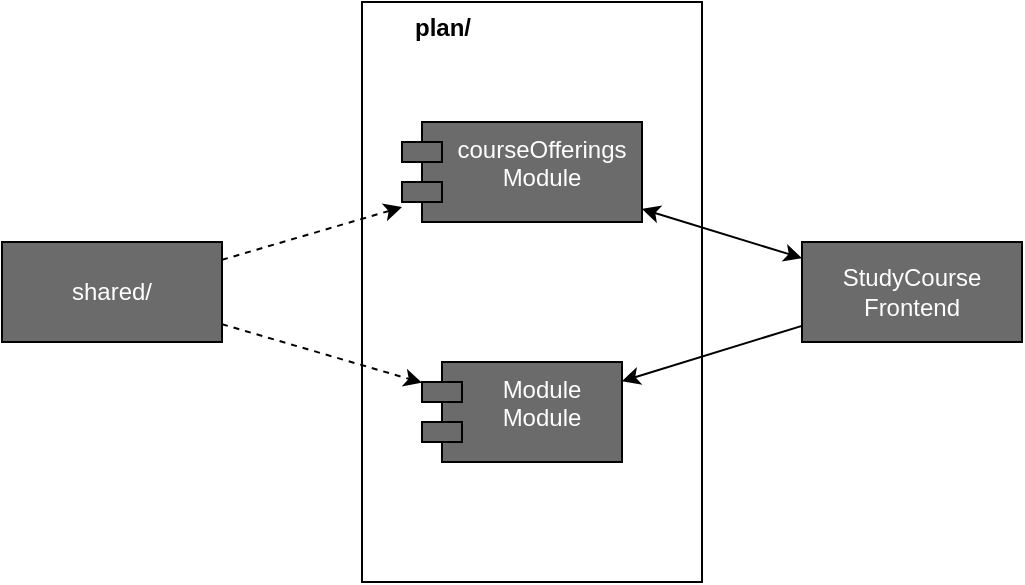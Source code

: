 <mxfile version="26.0.1">
  <diagram name="Page-1" id="RClKflblpL0X5N0nQ1S4">
    <mxGraphModel dx="1434" dy="760" grid="1" gridSize="10" guides="1" tooltips="1" connect="1" arrows="1" fold="1" page="1" pageScale="1" pageWidth="827" pageHeight="1169" math="0" shadow="0">
      <root>
        <mxCell id="0" />
        <mxCell id="1" parent="0" />
        <mxCell id="I6LZB-cjvMHLC-GU9Fcu-2" value="" style="rounded=0;whiteSpace=wrap;html=1;" vertex="1" parent="1">
          <mxGeometry x="290" y="140" width="170" height="290" as="geometry" />
        </mxCell>
        <mxCell id="I6LZB-cjvMHLC-GU9Fcu-3" value="plan/" style="text;align=center;fontStyle=1;verticalAlign=middle;spacingLeft=3;spacingRight=3;strokeColor=none;rotatable=0;points=[[0,0.5],[1,0.5]];portConstraint=eastwest;html=1;" vertex="1" parent="1">
          <mxGeometry x="290" y="140" width="80" height="26" as="geometry" />
        </mxCell>
        <mxCell id="I6LZB-cjvMHLC-GU9Fcu-8" style="rounded=0;orthogonalLoop=1;jettySize=auto;html=1;dashed=1;" edge="1" parent="1" source="I6LZB-cjvMHLC-GU9Fcu-4" target="I6LZB-cjvMHLC-GU9Fcu-7">
          <mxGeometry relative="1" as="geometry" />
        </mxCell>
        <mxCell id="I6LZB-cjvMHLC-GU9Fcu-9" style="rounded=0;orthogonalLoop=1;jettySize=auto;html=1;dashed=1;" edge="1" parent="1" source="I6LZB-cjvMHLC-GU9Fcu-4" target="I6LZB-cjvMHLC-GU9Fcu-6">
          <mxGeometry relative="1" as="geometry" />
        </mxCell>
        <mxCell id="I6LZB-cjvMHLC-GU9Fcu-4" value="shared/" style="html=1;whiteSpace=wrap;fillColor=#6B6B6B;fontColor=#FFFFFF;" vertex="1" parent="1">
          <mxGeometry x="110" y="260" width="110" height="50" as="geometry" />
        </mxCell>
        <mxCell id="I6LZB-cjvMHLC-GU9Fcu-10" style="rounded=0;orthogonalLoop=1;jettySize=auto;html=1;startArrow=classic;startFill=1;" edge="1" parent="1" source="I6LZB-cjvMHLC-GU9Fcu-5" target="I6LZB-cjvMHLC-GU9Fcu-7">
          <mxGeometry relative="1" as="geometry" />
        </mxCell>
        <mxCell id="I6LZB-cjvMHLC-GU9Fcu-11" style="rounded=0;orthogonalLoop=1;jettySize=auto;html=1;" edge="1" parent="1" source="I6LZB-cjvMHLC-GU9Fcu-5" target="I6LZB-cjvMHLC-GU9Fcu-6">
          <mxGeometry relative="1" as="geometry" />
        </mxCell>
        <mxCell id="I6LZB-cjvMHLC-GU9Fcu-5" value="StudyCourse Frontend" style="html=1;whiteSpace=wrap;fillColor=#6B6B6B;fontColor=#FFFFFF;" vertex="1" parent="1">
          <mxGeometry x="510" y="260" width="110" height="50" as="geometry" />
        </mxCell>
        <mxCell id="I6LZB-cjvMHLC-GU9Fcu-6" value="&lt;div&gt;Module&lt;/div&gt;&lt;div&gt;Module&lt;/div&gt;" style="shape=module;align=left;spacingLeft=20;align=center;verticalAlign=top;whiteSpace=wrap;html=1;fillColor=#6B6B6B;fontColor=#FFFFFF;" vertex="1" parent="1">
          <mxGeometry x="320" y="320" width="100" height="50" as="geometry" />
        </mxCell>
        <mxCell id="I6LZB-cjvMHLC-GU9Fcu-7" value="&lt;div&gt;courseOfferings &lt;br&gt;&lt;/div&gt;&lt;div&gt;Module&lt;br&gt;&lt;/div&gt;" style="shape=module;align=left;spacingLeft=20;align=center;verticalAlign=top;whiteSpace=wrap;html=1;fillColor=#6B6B6B;fontColor=#FFFFFF;" vertex="1" parent="1">
          <mxGeometry x="310" y="200" width="120" height="50" as="geometry" />
        </mxCell>
      </root>
    </mxGraphModel>
  </diagram>
</mxfile>
